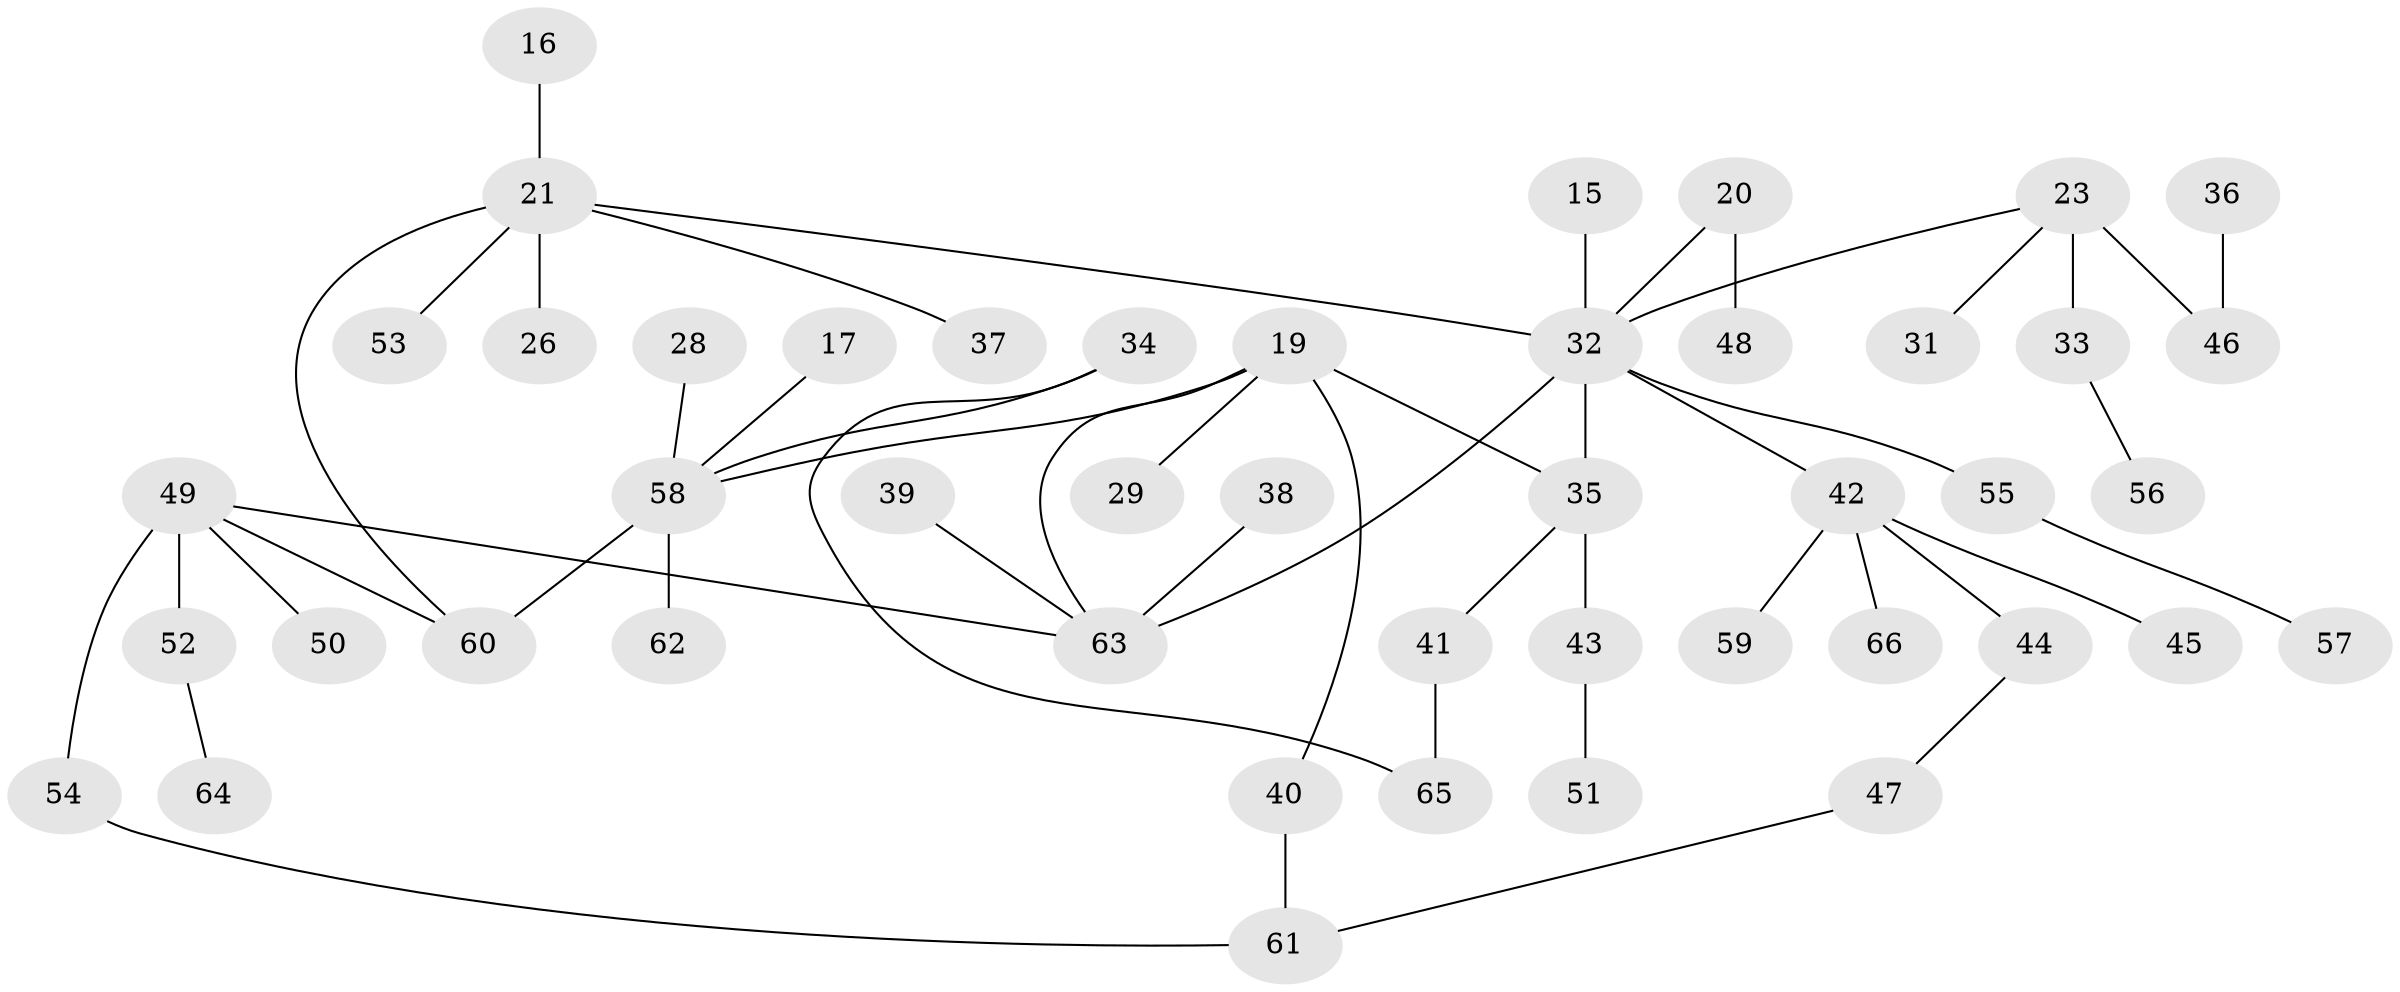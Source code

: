 // original degree distribution, {6: 0.030303030303030304, 5: 0.09090909090909091, 2: 0.3181818181818182, 3: 0.15151515151515152, 1: 0.36363636363636365, 4: 0.045454545454545456}
// Generated by graph-tools (version 1.1) at 2025/45/03/04/25 21:45:42]
// undirected, 46 vertices, 51 edges
graph export_dot {
graph [start="1"]
  node [color=gray90,style=filled];
  15;
  16;
  17;
  19;
  20;
  21 [super="+7+18+5"];
  23;
  26;
  28;
  29;
  31;
  32 [super="+13+22"];
  33;
  34;
  35;
  36;
  37;
  38;
  39;
  40;
  41;
  42 [super="+24+30"];
  43;
  44;
  45;
  46 [super="+27"];
  47;
  48;
  49 [super="+10"];
  50;
  51;
  52;
  53;
  54;
  55;
  56;
  57;
  58 [super="+11+25"];
  59;
  60 [super="+3"];
  61;
  62;
  63 [super="+12"];
  64;
  65;
  66;
  15 -- 32;
  16 -- 21;
  17 -- 58;
  19 -- 29;
  19 -- 35;
  19 -- 40;
  19 -- 63;
  19 -- 58;
  20 -- 48;
  20 -- 32;
  21 -- 53;
  21 -- 37;
  21 -- 26;
  21 -- 60;
  21 -- 32;
  23 -- 31;
  23 -- 33;
  23 -- 46 [weight=2];
  23 -- 32;
  28 -- 58;
  32 -- 35;
  32 -- 63 [weight=2];
  32 -- 55;
  32 -- 42;
  33 -- 56;
  34 -- 65;
  34 -- 58;
  35 -- 41;
  35 -- 43;
  36 -- 46;
  38 -- 63;
  39 -- 63;
  40 -- 61;
  41 -- 65;
  42 -- 45;
  42 -- 66;
  42 -- 59;
  42 -- 44;
  43 -- 51;
  44 -- 47;
  47 -- 61;
  49 -- 60 [weight=2];
  49 -- 50;
  49 -- 52;
  49 -- 54;
  49 -- 63;
  52 -- 64;
  54 -- 61;
  55 -- 57;
  58 -- 60 [weight=2];
  58 -- 62;
}
